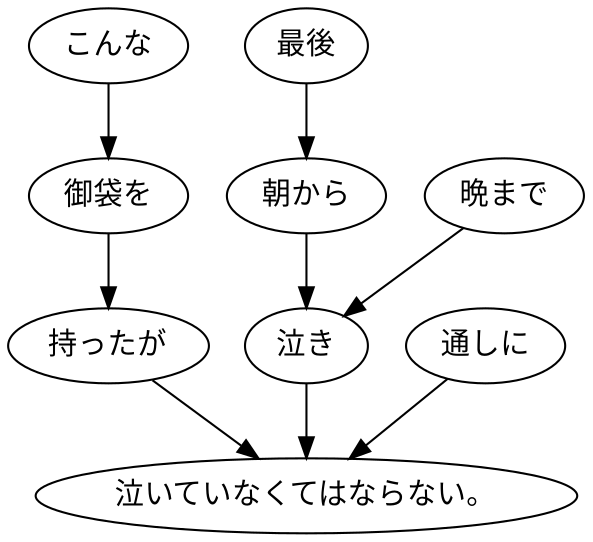 digraph graph6512 {
	node0 [label="こんな"];
	node1 [label="御袋を"];
	node2 [label="持ったが"];
	node3 [label="最後"];
	node4 [label="朝から"];
	node5 [label="晩まで"];
	node6 [label="泣き"];
	node7 [label="通しに"];
	node8 [label="泣いていなくてはならない。"];
	node0 -> node1;
	node1 -> node2;
	node2 -> node8;
	node3 -> node4;
	node4 -> node6;
	node5 -> node6;
	node6 -> node8;
	node7 -> node8;
}
